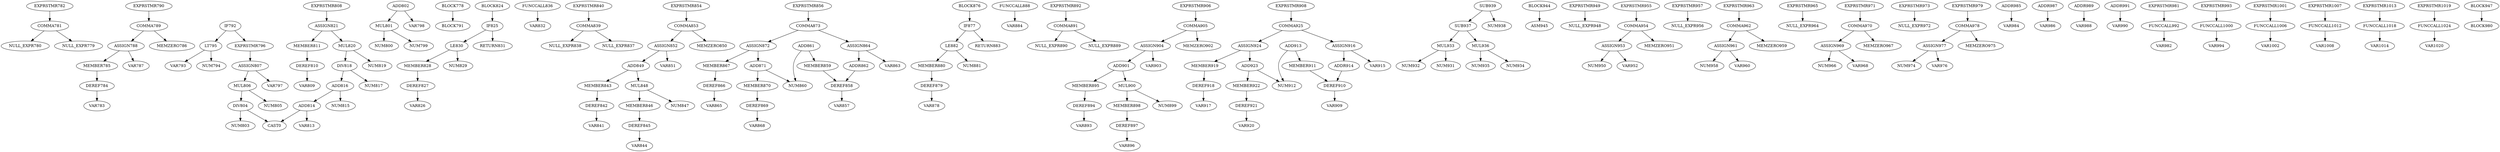 digraph A { 
COMMA781 -> NULL_EXPR780
COMMA781 -> NULL_EXPR779
EXPRSTMR782 -> COMMA781
DEREF784 -> VAR783
MEMBER785 -> DEREF784
ASSIGN788 -> MEMBER785
ASSIGN788 -> VAR787
COMMA789 -> ASSIGN788
COMMA789 -> MEMZERO786
EXPRSTMR790 -> COMMA789
LT795 -> VAR793
LT795 -> NUM794
IF792 -> LT795
MUL801 -> NUM800
MUL801 -> NUM799
ADD802 -> MUL801
ADD802 -> VAR798
DIV804 -> NUM803
DIV804 -> CAST0
MUL806 -> NUM805
MUL806 -> DIV804
ASSIGN807 -> MUL806
ASSIGN807 -> VAR797
EXPRSTMR796 -> ASSIGN807
IF792 -> EXPRSTMR796
DEREF810 -> VAR809
MEMBER811 -> DEREF810
ADD814 -> VAR813
ADD814 -> CAST0
ADD816 -> NUM815
ADD816 -> ADD814
DIV818 -> NUM817
DIV818 -> ADD816
MUL820 -> NUM819
MUL820 -> DIV818
ASSIGN821 -> MUL820
ASSIGN821 -> MEMBER811
EXPRSTMR808 -> ASSIGN821
BLOCK778 -> BLOCK791
DEREF827 -> VAR826
MEMBER828 -> DEREF827
LE830 -> MEMBER828
LE830 -> NUM829
IF825 -> LE830
FUNCCALL836 -> VAR832
IF825 -> RETURN831
COMMA839 -> NULL_EXPR838
COMMA839 -> NULL_EXPR837
EXPRSTMR840 -> COMMA839
DEREF842 -> VAR841
MEMBER843 -> DEREF842
DEREF845 -> VAR844
MEMBER846 -> DEREF845
MUL848 -> NUM847
MUL848 -> MEMBER846
ADD849 -> MUL848
ADD849 -> MEMBER843
ASSIGN852 -> ADD849
ASSIGN852 -> VAR851
COMMA853 -> ASSIGN852
COMMA853 -> MEMZERO850
EXPRSTMR854 -> COMMA853
DEREF858 -> VAR857
MEMBER859 -> DEREF858
ADD861 -> NUM860
ADD861 -> MEMBER859
ADDR862 -> DEREF858
ASSIGN864 -> ADDR862
ASSIGN864 -> VAR863
DEREF866 -> VAR865
MEMBER867 -> DEREF866
DEREF869 -> VAR868
MEMBER870 -> DEREF869
ADD871 -> NUM860
ADD871 -> MEMBER870
ASSIGN872 -> ADD871
ASSIGN872 -> MEMBER867
COMMA873 -> ASSIGN872
COMMA873 -> ASSIGN864
EXPRSTMR856 -> COMMA873
BLOCK824 -> IF825
DEREF879 -> VAR878
MEMBER880 -> DEREF879
LE882 -> MEMBER880
LE882 -> NUM881
IF877 -> LE882
FUNCCALL888 -> VAR884
IF877 -> RETURN883
COMMA891 -> NULL_EXPR890
COMMA891 -> NULL_EXPR889
EXPRSTMR892 -> COMMA891
DEREF894 -> VAR893
MEMBER895 -> DEREF894
DEREF897 -> VAR896
MEMBER898 -> DEREF897
MUL900 -> NUM899
MUL900 -> MEMBER898
ADD901 -> MUL900
ADD901 -> MEMBER895
ASSIGN904 -> ADD901
ASSIGN904 -> VAR903
COMMA905 -> ASSIGN904
COMMA905 -> MEMZERO902
EXPRSTMR906 -> COMMA905
DEREF910 -> VAR909
MEMBER911 -> DEREF910
ADD913 -> NUM912
ADD913 -> MEMBER911
ADDR914 -> DEREF910
ASSIGN916 -> ADDR914
ASSIGN916 -> VAR915
DEREF918 -> VAR917
MEMBER919 -> DEREF918
DEREF921 -> VAR920
MEMBER922 -> DEREF921
ADD923 -> NUM912
ADD923 -> MEMBER922
ASSIGN924 -> ADD923
ASSIGN924 -> MEMBER919
COMMA925 -> ASSIGN924
COMMA925 -> ASSIGN916
EXPRSTMR908 -> COMMA925
BLOCK876 -> IF877
MUL933 -> NUM932
MUL933 -> NUM931
MUL936 -> NUM935
MUL936 -> NUM934
SUB937 -> MUL936
SUB937 -> MUL933
SUB939 -> NUM938
SUB939 -> SUB937
BLOCK944 -> ASM945
EXPRSTMR949 -> NULL_EXPR948
ASSIGN953 -> NUM950
ASSIGN953 -> VAR952
COMMA954 -> ASSIGN953
COMMA954 -> MEMZERO951
EXPRSTMR955 -> COMMA954
EXPRSTMR957 -> NULL_EXPR956
ASSIGN961 -> NUM958
ASSIGN961 -> VAR960
COMMA962 -> ASSIGN961
COMMA962 -> MEMZERO959
EXPRSTMR963 -> COMMA962
EXPRSTMR965 -> NULL_EXPR964
ASSIGN969 -> NUM966
ASSIGN969 -> VAR968
COMMA970 -> ASSIGN969
COMMA970 -> MEMZERO967
EXPRSTMR971 -> COMMA970
EXPRSTMR973 -> NULL_EXPR972
ASSIGN977 -> NUM974
ASSIGN977 -> VAR976
COMMA978 -> ASSIGN977
COMMA978 -> MEMZERO975
EXPRSTMR979 -> COMMA978
ADDR985 -> VAR984
ADDR987 -> VAR986
ADDR989 -> VAR988
ADDR991 -> VAR990
FUNCCALL992 -> VAR982
EXPRSTMR981 -> FUNCCALL992
FUNCCALL1000 -> VAR994
EXPRSTMR993 -> FUNCCALL1000
FUNCCALL1006 -> VAR1002
EXPRSTMR1001 -> FUNCCALL1006
FUNCCALL1012 -> VAR1008
EXPRSTMR1007 -> FUNCCALL1012
FUNCCALL1018 -> VAR1014
EXPRSTMR1013 -> FUNCCALL1018
FUNCCALL1024 -> VAR1020
EXPRSTMR1019 -> FUNCCALL1024
BLOCK947 -> BLOCK980
}
